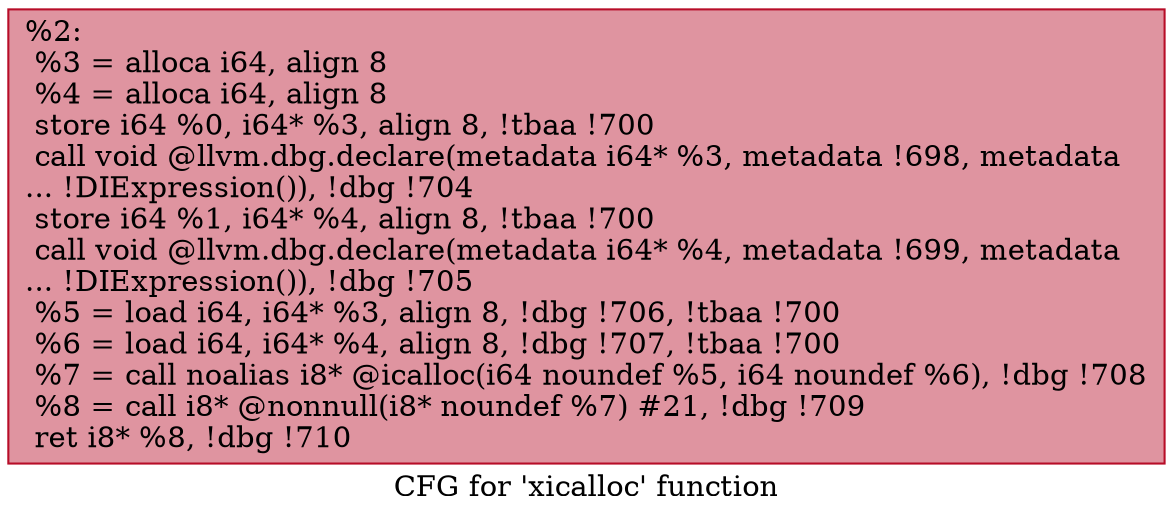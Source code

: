digraph "CFG for 'xicalloc' function" {
	label="CFG for 'xicalloc' function";

	Node0x2548120 [shape=record,color="#b70d28ff", style=filled, fillcolor="#b70d2870",label="{%2:\l  %3 = alloca i64, align 8\l  %4 = alloca i64, align 8\l  store i64 %0, i64* %3, align 8, !tbaa !700\l  call void @llvm.dbg.declare(metadata i64* %3, metadata !698, metadata\l... !DIExpression()), !dbg !704\l  store i64 %1, i64* %4, align 8, !tbaa !700\l  call void @llvm.dbg.declare(metadata i64* %4, metadata !699, metadata\l... !DIExpression()), !dbg !705\l  %5 = load i64, i64* %3, align 8, !dbg !706, !tbaa !700\l  %6 = load i64, i64* %4, align 8, !dbg !707, !tbaa !700\l  %7 = call noalias i8* @icalloc(i64 noundef %5, i64 noundef %6), !dbg !708\l  %8 = call i8* @nonnull(i8* noundef %7) #21, !dbg !709\l  ret i8* %8, !dbg !710\l}"];
}
